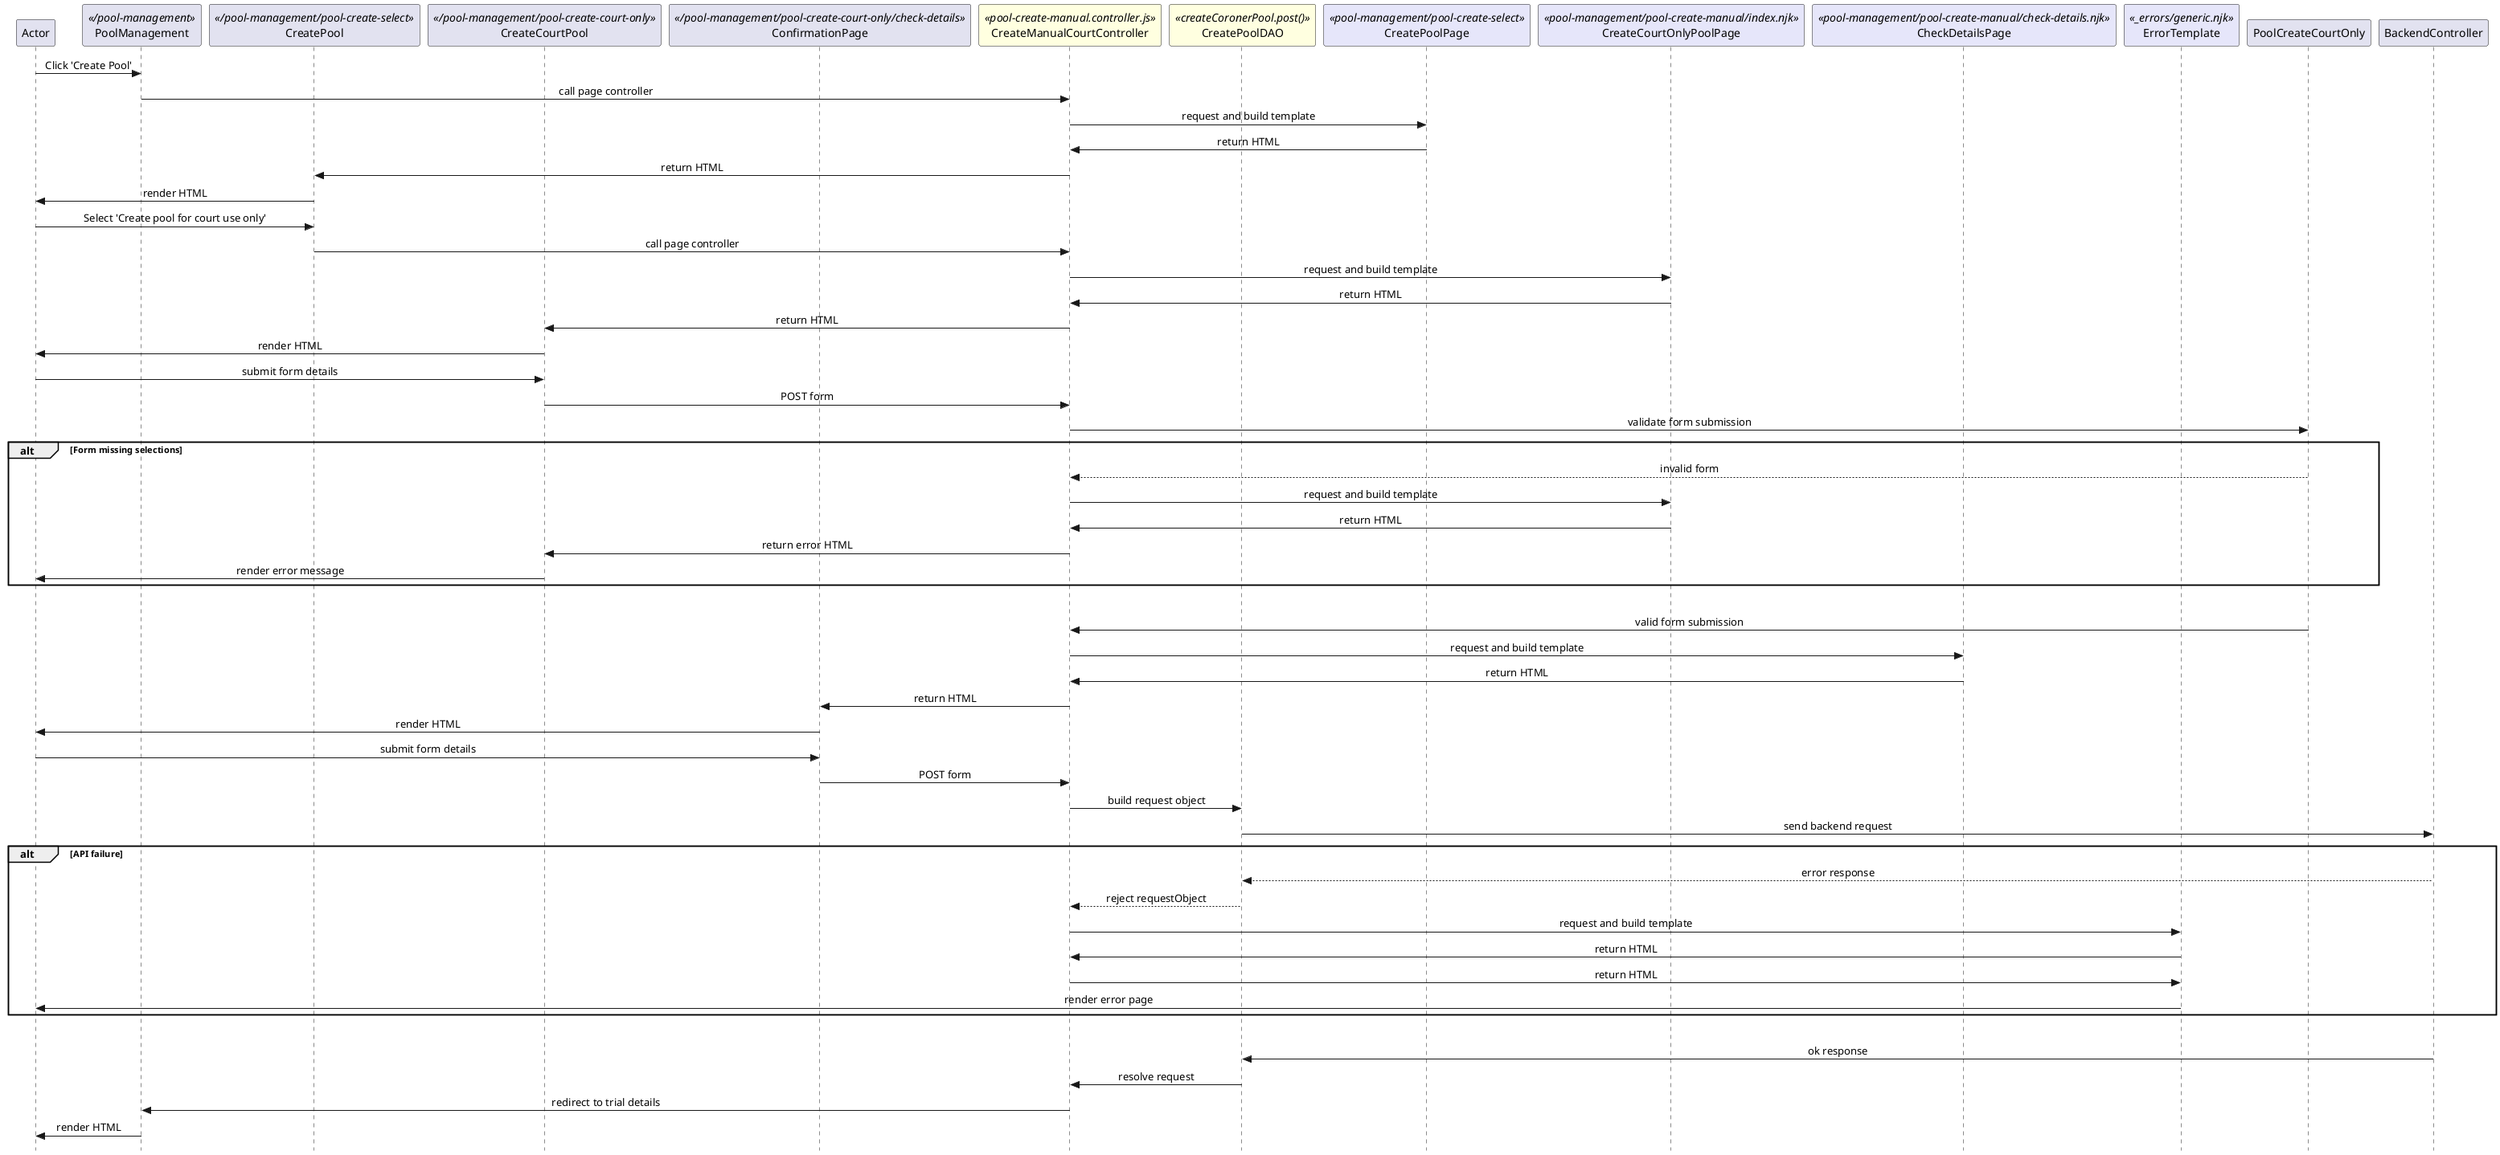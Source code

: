 @startuml create-court-pool

skinparam Style strictuml 
skinparam SequenceMessageAlignment center

participant Actor

''' LOCAL ROUTING
participant PoolManagement as HomePage <</pool-management>>
participant CreatePool <</pool-management/pool-create-select>>
participant CreateCourtPool as FormPage <</pool-management/pool-create-court-only>>
participant ConfirmationPage <</pool-management/pool-create-court-only/check-details>>

''' CONTROLLER AND REQUEST OBJECTS
participant CreateManualCourtController as Controller <<pool-create-manual.controller.js>> #LightYellow
participant CreatePoolDAO as SubmitDAO <<createCoronerPool.post()>> #LightYellow

''' TEMPLATES
participant CreatePoolPage <<pool-management/pool-create-select>> #lavender
participant CreateCourtOnlyPoolPage as FormTemplate <<pool-management/pool-create-manual/index.njk>> #lavender
participant CheckDetailsPage as ConfirmationTemplate <<pool-management/pool-create-manual/check-details.njk>> #lavender
participant ErrorTemplate as Error <<_errors/generic.njk>> #lavender

''' FILTERS AND VALIDATORS
participant PoolCreateCourtOnly as Validator

''' BACKEND CONTROLLER
participant BackendController


Actor -> HomePage : Click 'Create Pool'

HomePage -> Controller : call page controller

''' Pool type Interstitial 
Controller -> CreatePoolPage : request and build template
Controller <- CreatePoolPage : return HTML
CreatePool <- Controller : return HTML
Actor <- CreatePool : render HTML
Actor -> CreatePool : Select 'Create pool for court use only'
CreatePool -> Controller : call page controller
''' End interstitial


''' Form
Controller -> FormTemplate : request and build template
Controller <- FormTemplate : return HTML
FormPage <- Controller : return HTML
Actor <- FormPage : render HTML

Actor -> FormPage : submit form details
FormPage -> Controller : POST form
Controller -> Validator : validate form submission

alt Form missing selections
  Controller <-- Validator : invalid form
  Controller -> FormTemplate : request and build template
  Controller <- FormTemplate : return HTML
  FormPage <- Controller : return error HTML
  Actor <- FormPage : render error message
end
|||

Controller <- Validator : valid form submission


''' Confirmation
Controller -> ConfirmationTemplate : request and build template
Controller <- ConfirmationTemplate : return HTML
ConfirmationPage <- Controller : return HTML
Actor <- ConfirmationPage : render HTML


Actor -> ConfirmationPage : submit form details
ConfirmationPage -> Controller : POST form
Controller -> SubmitDAO : build request object
SubmitDAO -> BackendController : send backend request

alt API failure
  SubmitDAO <-- BackendController : error response
  Controller <-- SubmitDAO : reject requestObject
  Controller -> Error : request and build template
  Controller <- Error : return HTML
  Error <- Controller : return HTML
  Actor <- Error : render error page
end
|||

SubmitDAO <- BackendController : ok response
Controller <- SubmitDAO : resolve request
HomePage <- Controller : redirect to trial details

Actor <- HomePage : render HTML
